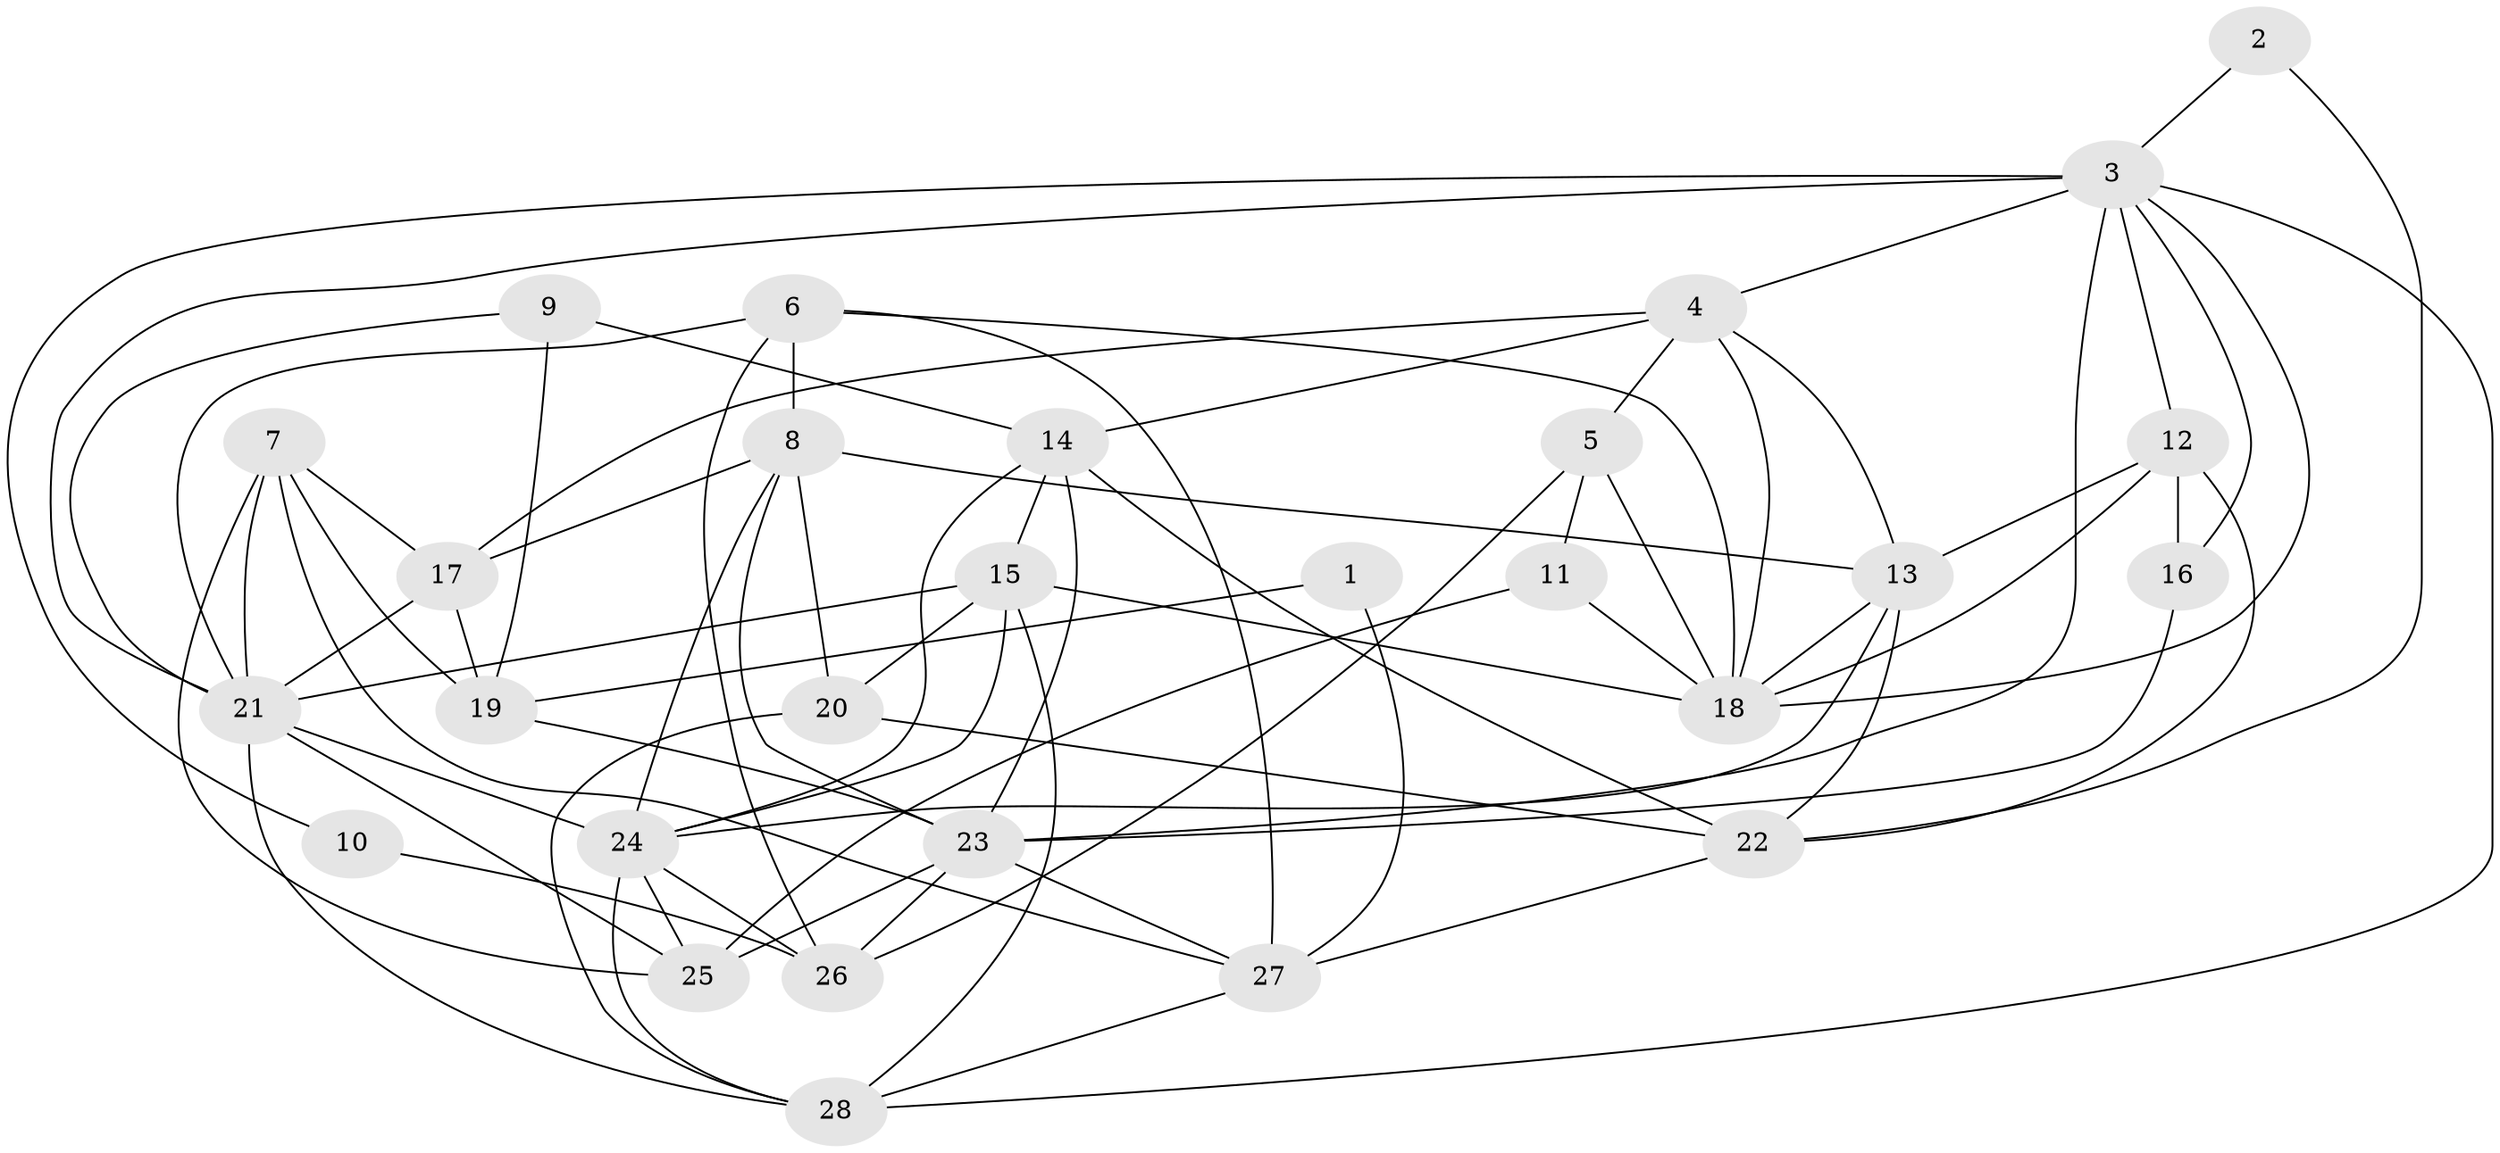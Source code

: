 // original degree distribution, {4: 0.30357142857142855, 2: 0.16071428571428573, 5: 0.16071428571428573, 3: 0.21428571428571427, 8: 0.017857142857142856, 6: 0.125, 7: 0.017857142857142856}
// Generated by graph-tools (version 1.1) at 2025/26/03/09/25 03:26:12]
// undirected, 28 vertices, 74 edges
graph export_dot {
graph [start="1"]
  node [color=gray90,style=filled];
  1;
  2;
  3;
  4;
  5;
  6;
  7;
  8;
  9;
  10;
  11;
  12;
  13;
  14;
  15;
  16;
  17;
  18;
  19;
  20;
  21;
  22;
  23;
  24;
  25;
  26;
  27;
  28;
  1 -- 19 [weight=1.0];
  1 -- 27 [weight=1.0];
  2 -- 3 [weight=1.0];
  2 -- 22 [weight=1.0];
  3 -- 4 [weight=1.0];
  3 -- 10 [weight=1.0];
  3 -- 12 [weight=1.0];
  3 -- 16 [weight=1.0];
  3 -- 18 [weight=1.0];
  3 -- 21 [weight=2.0];
  3 -- 23 [weight=1.0];
  3 -- 28 [weight=1.0];
  4 -- 5 [weight=1.0];
  4 -- 13 [weight=1.0];
  4 -- 14 [weight=1.0];
  4 -- 17 [weight=1.0];
  4 -- 18 [weight=1.0];
  5 -- 11 [weight=1.0];
  5 -- 18 [weight=1.0];
  5 -- 26 [weight=1.0];
  6 -- 8 [weight=1.0];
  6 -- 18 [weight=1.0];
  6 -- 21 [weight=1.0];
  6 -- 26 [weight=1.0];
  6 -- 27 [weight=1.0];
  7 -- 17 [weight=1.0];
  7 -- 19 [weight=1.0];
  7 -- 21 [weight=1.0];
  7 -- 25 [weight=1.0];
  7 -- 27 [weight=1.0];
  8 -- 13 [weight=1.0];
  8 -- 17 [weight=1.0];
  8 -- 20 [weight=1.0];
  8 -- 23 [weight=1.0];
  8 -- 24 [weight=1.0];
  9 -- 14 [weight=1.0];
  9 -- 19 [weight=1.0];
  9 -- 21 [weight=1.0];
  10 -- 26 [weight=1.0];
  11 -- 18 [weight=1.0];
  11 -- 25 [weight=1.0];
  12 -- 13 [weight=1.0];
  12 -- 16 [weight=1.0];
  12 -- 18 [weight=1.0];
  12 -- 22 [weight=2.0];
  13 -- 18 [weight=1.0];
  13 -- 22 [weight=1.0];
  13 -- 24 [weight=2.0];
  14 -- 15 [weight=1.0];
  14 -- 22 [weight=1.0];
  14 -- 23 [weight=1.0];
  14 -- 24 [weight=1.0];
  15 -- 18 [weight=1.0];
  15 -- 20 [weight=1.0];
  15 -- 21 [weight=1.0];
  15 -- 24 [weight=2.0];
  15 -- 28 [weight=1.0];
  16 -- 23 [weight=1.0];
  17 -- 19 [weight=1.0];
  17 -- 21 [weight=1.0];
  19 -- 23 [weight=1.0];
  20 -- 22 [weight=1.0];
  20 -- 28 [weight=1.0];
  21 -- 24 [weight=1.0];
  21 -- 25 [weight=2.0];
  21 -- 28 [weight=1.0];
  22 -- 27 [weight=2.0];
  23 -- 25 [weight=1.0];
  23 -- 26 [weight=1.0];
  23 -- 27 [weight=2.0];
  24 -- 25 [weight=1.0];
  24 -- 26 [weight=1.0];
  24 -- 28 [weight=1.0];
  27 -- 28 [weight=1.0];
}

